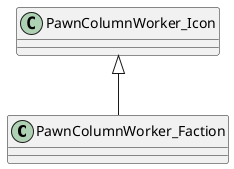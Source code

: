 @startuml
class PawnColumnWorker_Faction {
}
PawnColumnWorker_Icon <|-- PawnColumnWorker_Faction
@enduml

